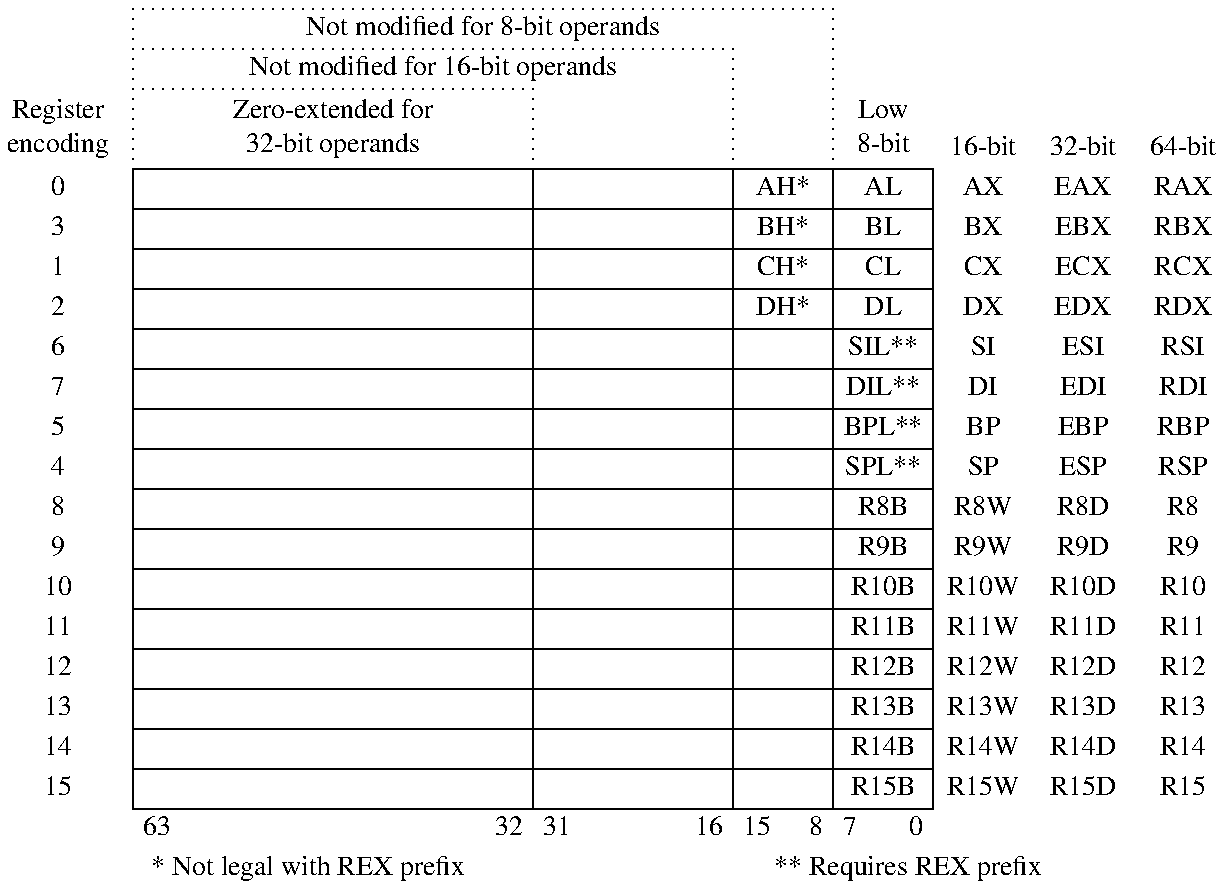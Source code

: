 .PS
# $Id$

# Register macro
define register { [
    right;
    box invis wid 0.75 ht 0.2 "$1";
    box wid 2 ht 0.2;
    box wid 1 ht 0.2;
    box wid 0.5 ht 0.2 "$2";
    box wid 0.5 ht 0.2 "$3";
    box invis wid 0.5 ht 0.2 "$4";
    box invis wid 0.5 ht 0.2 "$5";
    box invis wid 0.5 ht 0.2 "$6";
] }

down;

# Draw table headers
[
  box invis wid 0.75 ht 0.4 "Register" "encoding";
  A: box invis wid 2 ht 0.4 "Zero-extended for" "32-bit operands" \
    with .sw at last box .se;
  B: box invis wid 3 ht 0.2 "Not modified for 16-bit operands" \
    with .sw at last box .nw;
  C: box invis wid 3.5 ht 0.2 "Not modified for 8-bit operands" \
    with .sw at last box .nw;

  # Dotted borders around A, B, C boxes
  line dotted from A.sw to A.nw;
  line dotted to A.ne;
  line dotted to A.se;

  line dotted from A.nw to B.nw;
  line dotted to B.ne;
  line dotted to (B.e.x, A.s.y);

  line dotted from B.nw to C.nw;
  line dotted to C.ne;
  line dotted to (C.e.x, A.s.y);

  box invis wid 0.5 ht 0.4 "Low" "8-bit" with .sw at (C.e.x, A.s.y);
  box invis wid 0.5 ht 0.2 "16-bit" with .sw at last box .se;
  box invis wid 0.5 ht 0.2 "32-bit" with .sw at last box .se;
  box invis wid 0.5 ht 0.2 "64-bit" with .sw at last box .se;
]

# Registers
register(0,AH*,AL,AX,EAX,RAX);
register(3,BH*,BL,BX,EBX,RBX);
register(1,CH*,CL,CX,ECX,RCX);
register(2,DH*,DL,DX,EDX,RDX);
register(6,"",SIL**,SI,ESI,RSI);
register(7,"",DIL**,DI,EDI,RDI);
register(5,"",BPL**,BP,EBP,RBP);
register(4,"",SPL**,SP,ESP,RSP);
register(8,"",R8B,R8W,R8D,R8);
register(9,"",R9B,R9W,R9D,R9);
register(10,"",R10B,R10W,R10D,R10);
register(11,"",R11B,R11W,R11D,R11);
register(12,"",R12B,R12W,R12D,R12);
register(13,"",R13B,R13W,R13D,R13);
register(14,"",R14B,R14W,R14D,R14);
register(15,"",R15B,R15W,R15D,R15);

# Table footer
[
  right;
  box invis wid 0.75 ht 0.2;
  A: box invis wid 2 ht 0.2;
  B: box invis wid 1 ht 0.2;
  C: box invis wid 0.5 ht 0.2;
  D: box invis wid 0.5 ht 0.2;
  box invis wid 1.5 ht 0.2;

  "63" ljust at A.w + (0.05, 0);
  "32" rjust at A.e + (-0.05, 0);
  "31" ljust at B.w + (0.05, 0);
  "16" rjust at B.e + (-0.05, 0);
  "15" ljust at C.w + (0.05, 0);
  "8" rjust at C.e + (-0.05, 0);
  "7" ljust at D.w + (0.05, 0);
  "0" rjust at D.e + (-0.05, 0);
]

[
  right;
  box invis wid 3 ht 0.2 "* Not legal with REX prefix";
  box invis wid 3 ht 0.2 "** Requires REX prefix";
]

.PE
